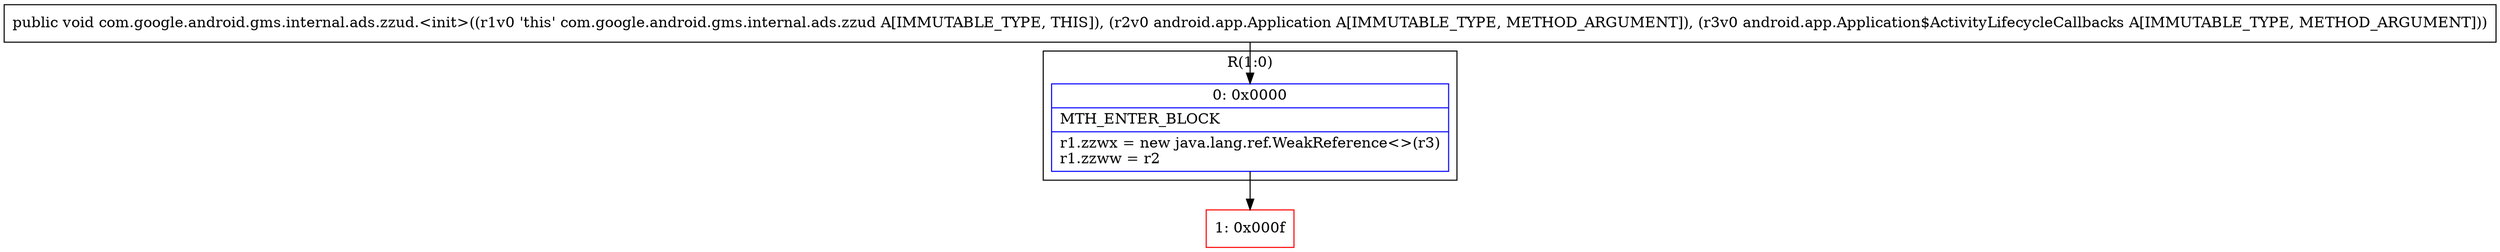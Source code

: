 digraph "CFG forcom.google.android.gms.internal.ads.zzud.\<init\>(Landroid\/app\/Application;Landroid\/app\/Application$ActivityLifecycleCallbacks;)V" {
subgraph cluster_Region_2052167569 {
label = "R(1:0)";
node [shape=record,color=blue];
Node_0 [shape=record,label="{0\:\ 0x0000|MTH_ENTER_BLOCK\l|r1.zzwx = new java.lang.ref.WeakReference\<\>(r3)\lr1.zzww = r2\l}"];
}
Node_1 [shape=record,color=red,label="{1\:\ 0x000f}"];
MethodNode[shape=record,label="{public void com.google.android.gms.internal.ads.zzud.\<init\>((r1v0 'this' com.google.android.gms.internal.ads.zzud A[IMMUTABLE_TYPE, THIS]), (r2v0 android.app.Application A[IMMUTABLE_TYPE, METHOD_ARGUMENT]), (r3v0 android.app.Application$ActivityLifecycleCallbacks A[IMMUTABLE_TYPE, METHOD_ARGUMENT])) }"];
MethodNode -> Node_0;
Node_0 -> Node_1;
}

